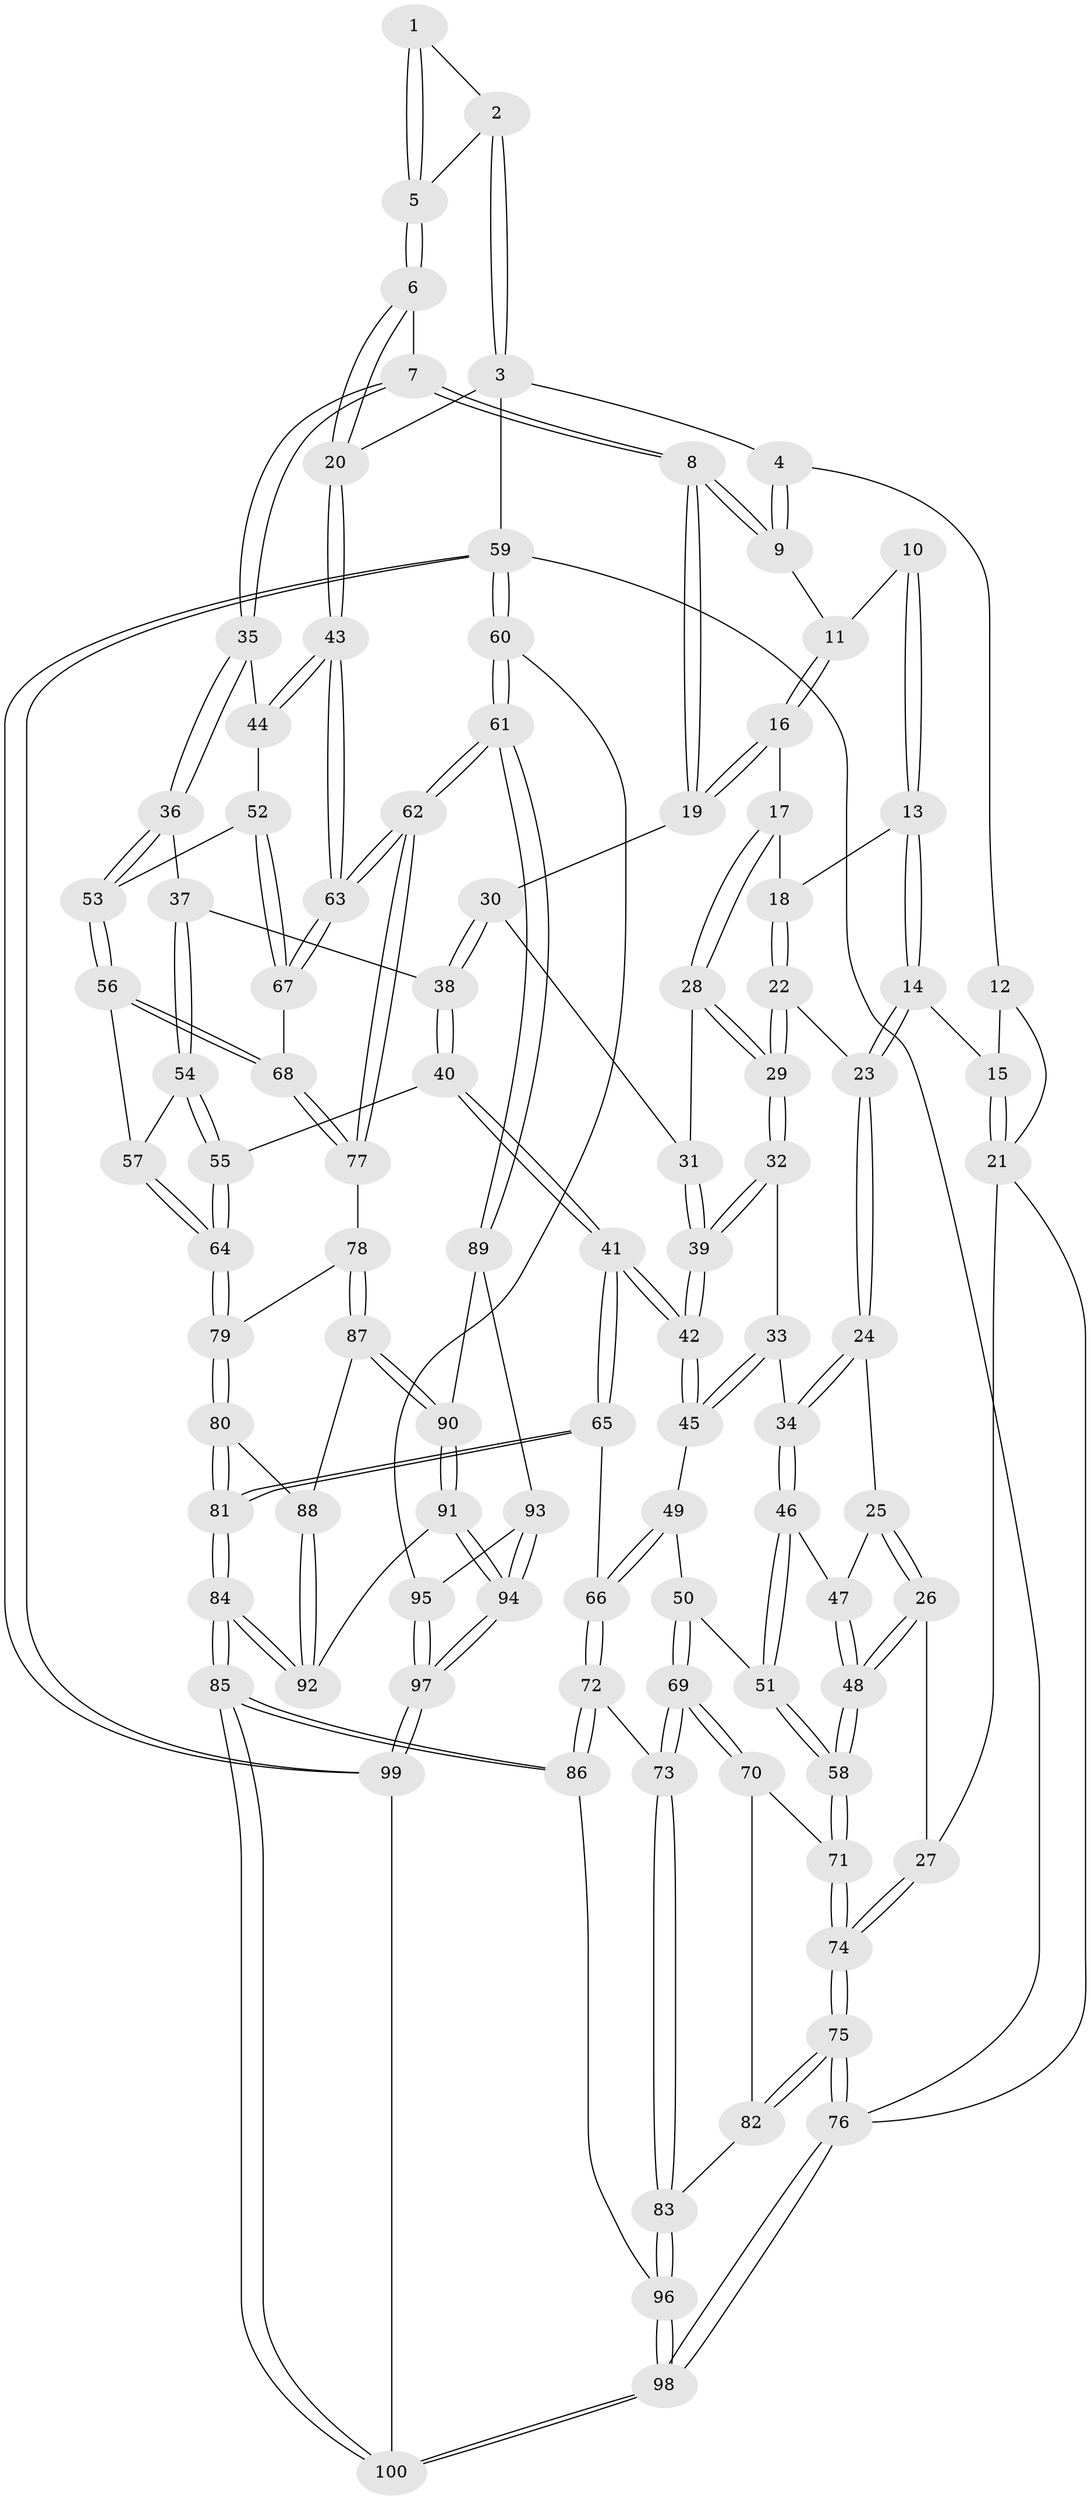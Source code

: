 // Generated by graph-tools (version 1.1) at 2025/11/02/21/25 10:11:13]
// undirected, 100 vertices, 246 edges
graph export_dot {
graph [start="1"]
  node [color=gray90,style=filled];
  1 [pos="+0.9008704431186848+0.05852594125460269"];
  2 [pos="+1+0.10556611886976708"];
  3 [pos="+1+0.17999905323032822"];
  4 [pos="+0.7404102661198549+0"];
  5 [pos="+0.9156024094869855+0.15615802579023927"];
  6 [pos="+0.9049964177017047+0.3435262141944648"];
  7 [pos="+0.8311453706741105+0.36711060385315775"];
  8 [pos="+0.7977880208513207+0.34099903752237165"];
  9 [pos="+0.6945993611346502+0"];
  10 [pos="+0.2657056345323824+0"];
  11 [pos="+0.573786644713961+0"];
  12 [pos="+0.21727584606163935+0"];
  13 [pos="+0.2955324602717863+0.10387275085218525"];
  14 [pos="+0.1608695111983384+0.26984894721368713"];
  15 [pos="+0.09144818552179085+0.2111520783700028"];
  16 [pos="+0.5081736685567575+0.2546330788223199"];
  17 [pos="+0.4468944907490007+0.262392796760401"];
  18 [pos="+0.3554781004735768+0.23693836855510209"];
  19 [pos="+0.5651366454073626+0.31648903457845107"];
  20 [pos="+1+0.31904973487674115"];
  21 [pos="+0+0.27781963844828794"];
  22 [pos="+0.22479965502264349+0.3304186152415972"];
  23 [pos="+0.19291421391230407+0.3222989421286913"];
  24 [pos="+0.08334244132516239+0.4346006535174315"];
  25 [pos="+0.01182793623717658+0.4698695439466443"];
  26 [pos="+0+0.48073967755175445"];
  27 [pos="+0+0.4736291953969532"];
  28 [pos="+0.3601317079085792+0.4217079431757009"];
  29 [pos="+0.30413228835402767+0.44418245428543074"];
  30 [pos="+0.5198331703026683+0.44236714427642687"];
  31 [pos="+0.4976212377824225+0.459892157266874"];
  32 [pos="+0.29532862909817+0.49311417380458766"];
  33 [pos="+0.2931627911641481+0.49724809941306747"];
  34 [pos="+0.2592126486923677+0.5253116745451875"];
  35 [pos="+0.8140312781084432+0.45147038404376755"];
  36 [pos="+0.7911438589117331+0.4818397189070795"];
  37 [pos="+0.6936073409560499+0.5401250435063564"];
  38 [pos="+0.6494427721464894+0.549199555107874"];
  39 [pos="+0.47018074379446334+0.5395231006000019"];
  40 [pos="+0.5227913456849194+0.6745211767527917"];
  41 [pos="+0.515230575660007+0.6761191719263427"];
  42 [pos="+0.47919593316207865+0.6418307505609816"];
  43 [pos="+1+0.555925036448777"];
  44 [pos="+0.893724000159402+0.545492333655428"];
  45 [pos="+0.39974322781840843+0.6370816242684643"];
  46 [pos="+0.23234362145093562+0.5738962781695487"];
  47 [pos="+0.11666479368874207+0.5529587385192574"];
  48 [pos="+0.1158785757054058+0.6834980776421058"];
  49 [pos="+0.33228621007903025+0.6712813812595912"];
  50 [pos="+0.28470757592789236+0.6691364612172408"];
  51 [pos="+0.23199152972822054+0.6185782525077779"];
  52 [pos="+0.9539020265380503+0.6493086199443747"];
  53 [pos="+0.7993398582127276+0.6656331011291542"];
  54 [pos="+0.6966760915440945+0.6625666183010781"];
  55 [pos="+0.5820375948484746+0.6975623735461935"];
  56 [pos="+0.7892653377593569+0.7061851419942905"];
  57 [pos="+0.7052443127617233+0.6722725865041347"];
  58 [pos="+0.12484217095697281+0.6989319273114194"];
  59 [pos="+1+1"];
  60 [pos="+1+0.8576047907969413"];
  61 [pos="+1+0.8559417781568651"];
  62 [pos="+1+0.8037034225943281"];
  63 [pos="+1+0.75716033348894"];
  64 [pos="+0.6639611504522588+0.7606745462874323"];
  65 [pos="+0.48358194470348315+0.7816643298041078"];
  66 [pos="+0.3680726506215543+0.807580347530192"];
  67 [pos="+0.9691883106564914+0.6659336840501174"];
  68 [pos="+0.8051733490296475+0.783603890411619"];
  69 [pos="+0.24727858983545692+0.7916649768787316"];
  70 [pos="+0.11697230243862165+0.7425989015971415"];
  71 [pos="+0.11614326029201619+0.7393968959845301"];
  72 [pos="+0.3069820972611663+0.8498525916841032"];
  73 [pos="+0.25602220655791186+0.8039553148341071"];
  74 [pos="+0+0.6565738703671805"];
  75 [pos="+0+0.9786954841235654"];
  76 [pos="+0+1"];
  77 [pos="+0.8030481803398178+0.7935151736143917"];
  78 [pos="+0.8013909484368031+0.7964409342297569"];
  79 [pos="+0.6714142029693282+0.7706513501219573"];
  80 [pos="+0.5967839124429903+0.8813818196366153"];
  81 [pos="+0.5513883764144538+0.9166279200984884"];
  82 [pos="+0.10431866426748616+0.7705947163569771"];
  83 [pos="+0.11731290869586146+0.8998966991334838"];
  84 [pos="+0.544365632797452+1"];
  85 [pos="+0.5042796699251078+1"];
  86 [pos="+0.3067024474584555+0.8547998765654207"];
  87 [pos="+0.8014860800483828+0.801568425867764"];
  88 [pos="+0.7419897263679415+0.8593033881163822"];
  89 [pos="+0.8458442718350342+0.8549678949046878"];
  90 [pos="+0.8069730899021907+0.8118676487522369"];
  91 [pos="+0.7831308576307352+0.9623077952645259"];
  92 [pos="+0.7127174315161292+0.9463583108641704"];
  93 [pos="+0.8529244810572094+0.8689021637651264"];
  94 [pos="+0.822793463547392+1"];
  95 [pos="+0.9035122805860166+0.9191296965009023"];
  96 [pos="+0.0967527926667387+1"];
  97 [pos="+0.8668963908759706+1"];
  98 [pos="+0+1"];
  99 [pos="+0.9182034981874412+1"];
  100 [pos="+0.5015988553154733+1"];
  1 -- 2;
  1 -- 5;
  1 -- 5;
  2 -- 3;
  2 -- 3;
  2 -- 5;
  3 -- 4;
  3 -- 20;
  3 -- 59;
  4 -- 9;
  4 -- 9;
  4 -- 12;
  5 -- 6;
  5 -- 6;
  6 -- 7;
  6 -- 20;
  6 -- 20;
  7 -- 8;
  7 -- 8;
  7 -- 35;
  7 -- 35;
  8 -- 9;
  8 -- 9;
  8 -- 19;
  8 -- 19;
  9 -- 11;
  10 -- 11;
  10 -- 13;
  10 -- 13;
  11 -- 16;
  11 -- 16;
  12 -- 15;
  12 -- 21;
  13 -- 14;
  13 -- 14;
  13 -- 18;
  14 -- 15;
  14 -- 23;
  14 -- 23;
  15 -- 21;
  15 -- 21;
  16 -- 17;
  16 -- 19;
  16 -- 19;
  17 -- 18;
  17 -- 28;
  17 -- 28;
  18 -- 22;
  18 -- 22;
  19 -- 30;
  20 -- 43;
  20 -- 43;
  21 -- 27;
  21 -- 76;
  22 -- 23;
  22 -- 29;
  22 -- 29;
  23 -- 24;
  23 -- 24;
  24 -- 25;
  24 -- 34;
  24 -- 34;
  25 -- 26;
  25 -- 26;
  25 -- 47;
  26 -- 27;
  26 -- 48;
  26 -- 48;
  27 -- 74;
  27 -- 74;
  28 -- 29;
  28 -- 29;
  28 -- 31;
  29 -- 32;
  29 -- 32;
  30 -- 31;
  30 -- 38;
  30 -- 38;
  31 -- 39;
  31 -- 39;
  32 -- 33;
  32 -- 39;
  32 -- 39;
  33 -- 34;
  33 -- 45;
  33 -- 45;
  34 -- 46;
  34 -- 46;
  35 -- 36;
  35 -- 36;
  35 -- 44;
  36 -- 37;
  36 -- 53;
  36 -- 53;
  37 -- 38;
  37 -- 54;
  37 -- 54;
  38 -- 40;
  38 -- 40;
  39 -- 42;
  39 -- 42;
  40 -- 41;
  40 -- 41;
  40 -- 55;
  41 -- 42;
  41 -- 42;
  41 -- 65;
  41 -- 65;
  42 -- 45;
  42 -- 45;
  43 -- 44;
  43 -- 44;
  43 -- 63;
  43 -- 63;
  44 -- 52;
  45 -- 49;
  46 -- 47;
  46 -- 51;
  46 -- 51;
  47 -- 48;
  47 -- 48;
  48 -- 58;
  48 -- 58;
  49 -- 50;
  49 -- 66;
  49 -- 66;
  50 -- 51;
  50 -- 69;
  50 -- 69;
  51 -- 58;
  51 -- 58;
  52 -- 53;
  52 -- 67;
  52 -- 67;
  53 -- 56;
  53 -- 56;
  54 -- 55;
  54 -- 55;
  54 -- 57;
  55 -- 64;
  55 -- 64;
  56 -- 57;
  56 -- 68;
  56 -- 68;
  57 -- 64;
  57 -- 64;
  58 -- 71;
  58 -- 71;
  59 -- 60;
  59 -- 60;
  59 -- 99;
  59 -- 99;
  59 -- 76;
  60 -- 61;
  60 -- 61;
  60 -- 95;
  61 -- 62;
  61 -- 62;
  61 -- 89;
  61 -- 89;
  62 -- 63;
  62 -- 63;
  62 -- 77;
  62 -- 77;
  63 -- 67;
  63 -- 67;
  64 -- 79;
  64 -- 79;
  65 -- 66;
  65 -- 81;
  65 -- 81;
  66 -- 72;
  66 -- 72;
  67 -- 68;
  68 -- 77;
  68 -- 77;
  69 -- 70;
  69 -- 70;
  69 -- 73;
  69 -- 73;
  70 -- 71;
  70 -- 82;
  71 -- 74;
  71 -- 74;
  72 -- 73;
  72 -- 86;
  72 -- 86;
  73 -- 83;
  73 -- 83;
  74 -- 75;
  74 -- 75;
  75 -- 76;
  75 -- 76;
  75 -- 82;
  75 -- 82;
  76 -- 98;
  76 -- 98;
  77 -- 78;
  78 -- 79;
  78 -- 87;
  78 -- 87;
  79 -- 80;
  79 -- 80;
  80 -- 81;
  80 -- 81;
  80 -- 88;
  81 -- 84;
  81 -- 84;
  82 -- 83;
  83 -- 96;
  83 -- 96;
  84 -- 85;
  84 -- 85;
  84 -- 92;
  84 -- 92;
  85 -- 86;
  85 -- 86;
  85 -- 100;
  85 -- 100;
  86 -- 96;
  87 -- 88;
  87 -- 90;
  87 -- 90;
  88 -- 92;
  88 -- 92;
  89 -- 90;
  89 -- 93;
  90 -- 91;
  90 -- 91;
  91 -- 92;
  91 -- 94;
  91 -- 94;
  93 -- 94;
  93 -- 94;
  93 -- 95;
  94 -- 97;
  94 -- 97;
  95 -- 97;
  95 -- 97;
  96 -- 98;
  96 -- 98;
  97 -- 99;
  97 -- 99;
  98 -- 100;
  98 -- 100;
  99 -- 100;
}

